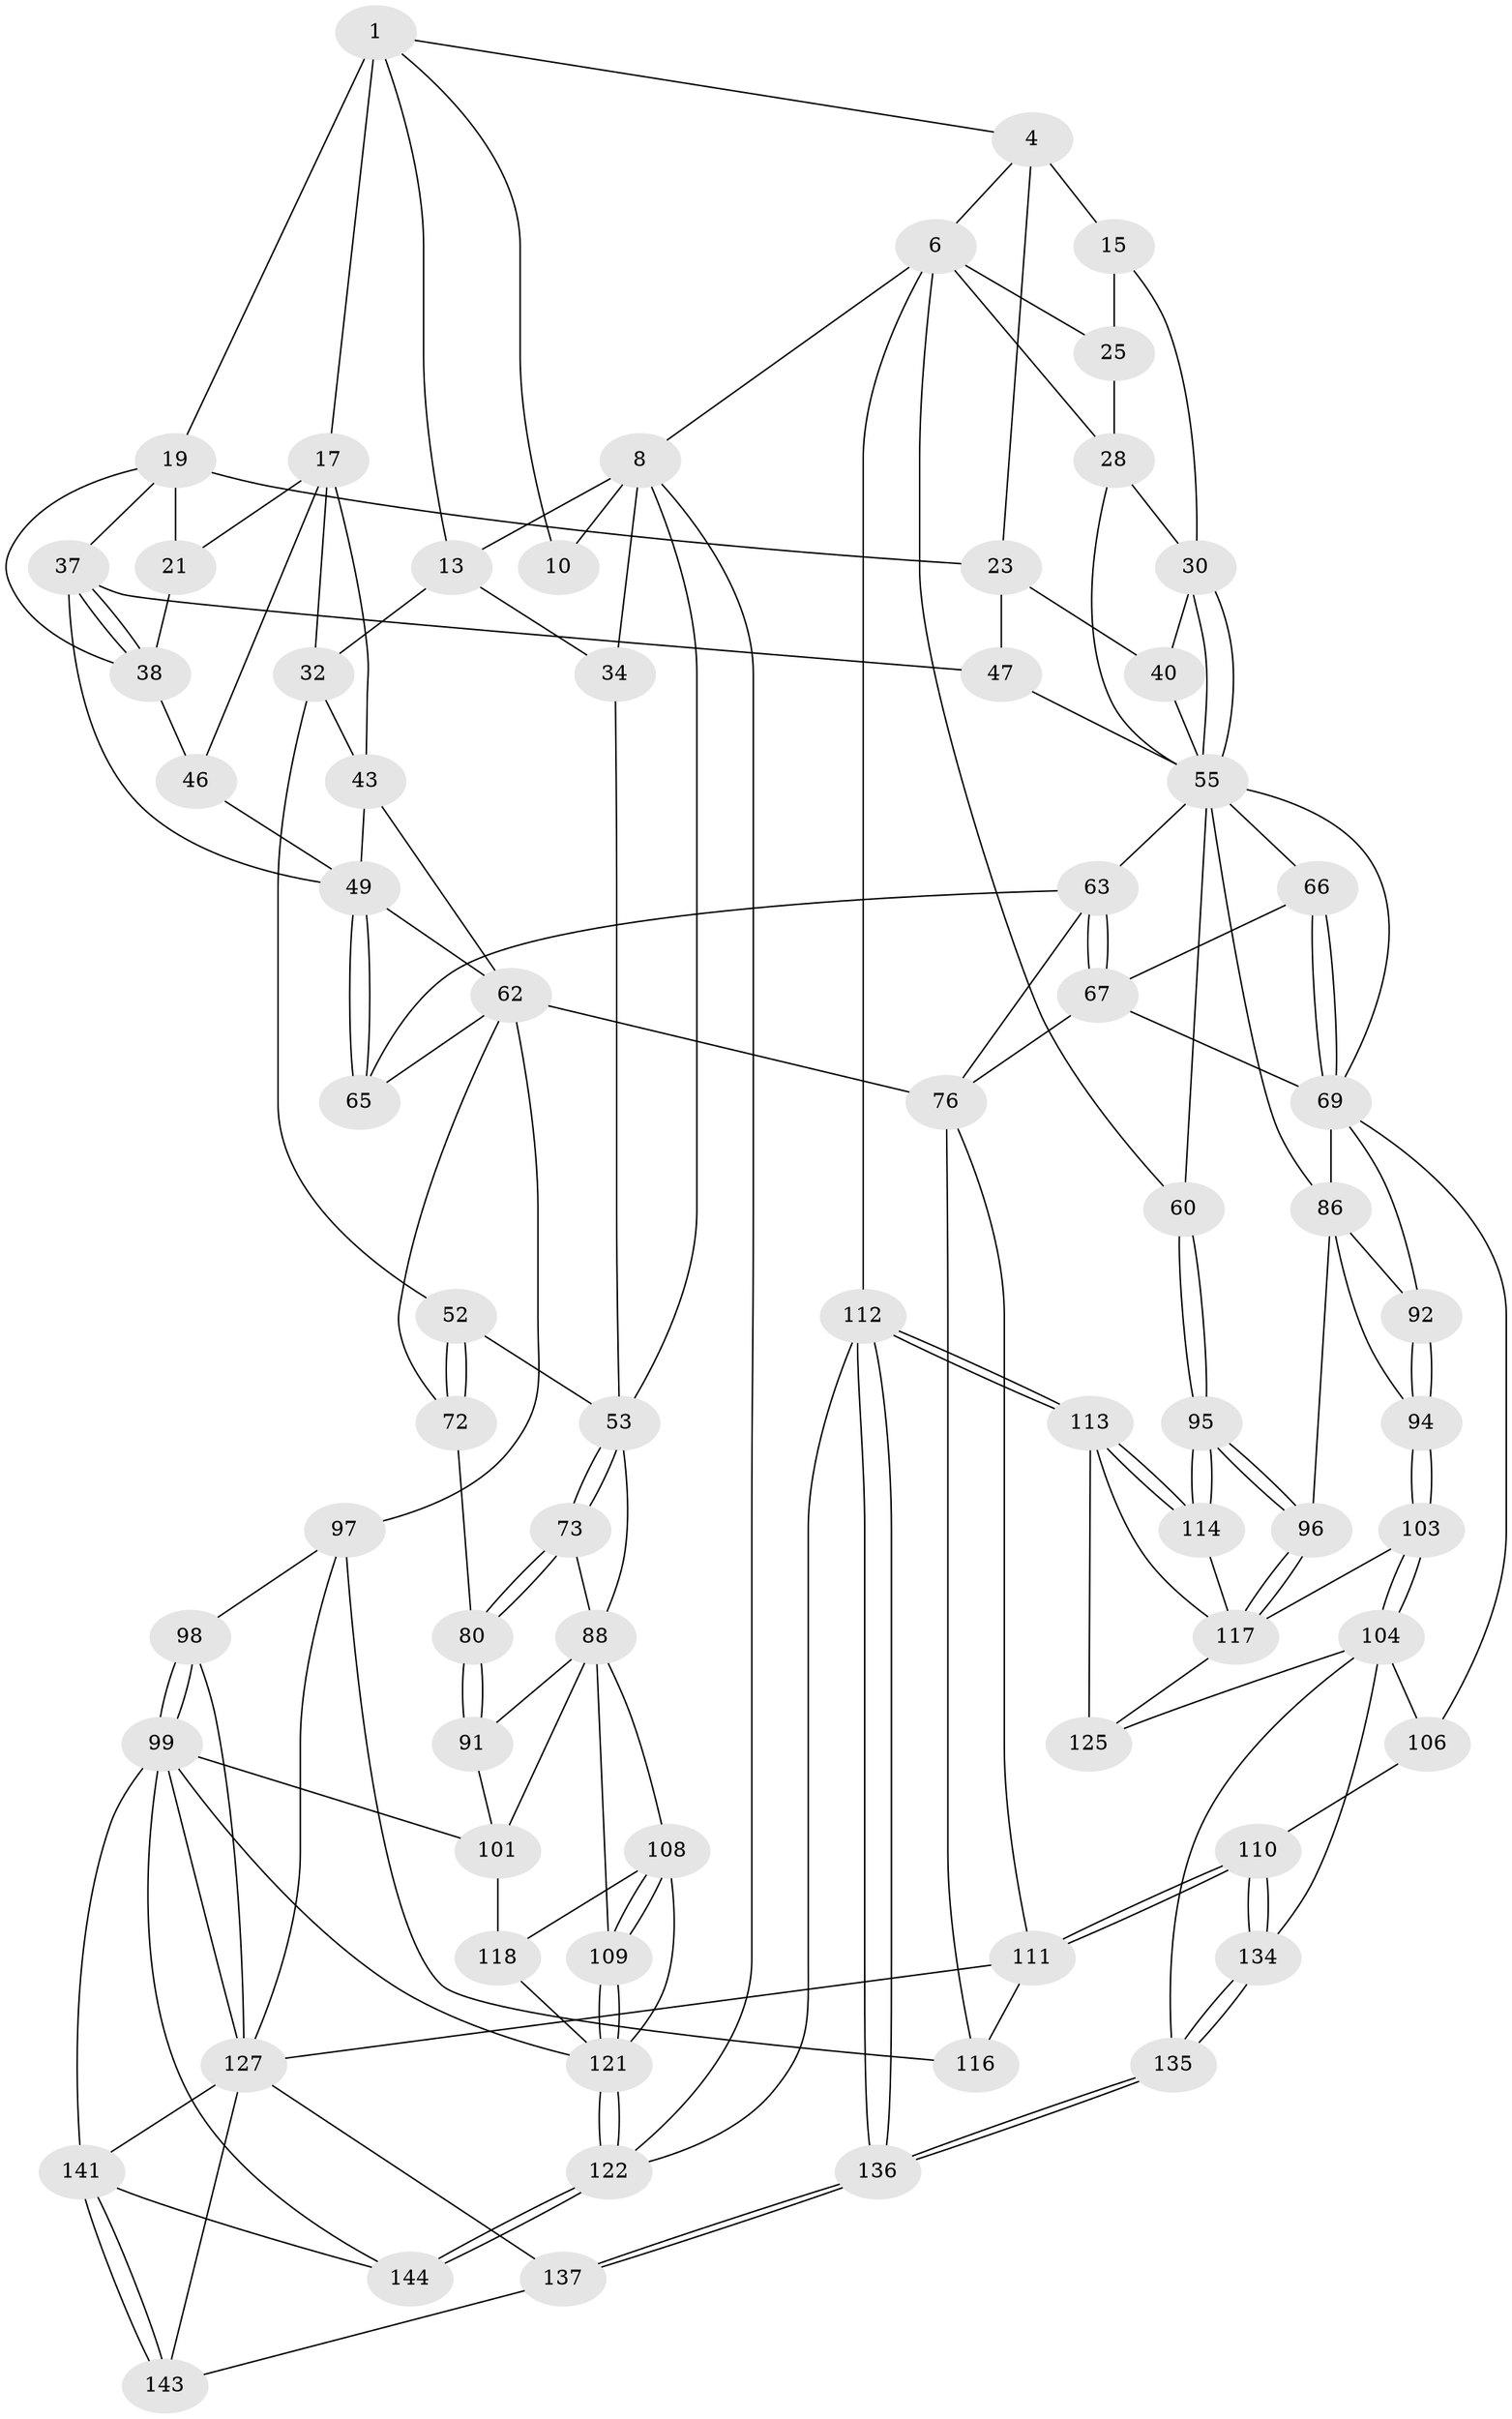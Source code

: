 // original degree distribution, {3: 0.013888888888888888, 4: 0.19444444444444445, 6: 0.18055555555555555, 5: 0.6111111111111112}
// Generated by graph-tools (version 1.1) at 2025/17/03/09/25 04:17:04]
// undirected, 72 vertices, 171 edges
graph export_dot {
graph [start="1"]
  node [color=gray90,style=filled];
  1 [pos="+0.3313728747306307+0",super="+2+11"];
  4 [pos="+0.6682435355596176+0",super="+5+16"];
  6 [pos="+1+0",super="+7"];
  8 [pos="+0+0",super="+9+36"];
  10 [pos="+0.14027929288813262+0"];
  13 [pos="+0.15203648229461444+0.08922175692897094",super="+33"];
  15 [pos="+0.7720882630267117+0.10631105335234373",super="+26"];
  17 [pos="+0.3401661881243524+0.10305086384213949",super="+18+22"];
  19 [pos="+0.566315772119001+0.042254169901335334",super="+20+24"];
  21 [pos="+0.44415049251998867+0.13833038715149643"];
  23 [pos="+0.6086156651442503+0.10815929528036994",super="+41"];
  25 [pos="+0.9001770447271497+0.07222420174978104"];
  28 [pos="+0.998816720898374+0.2006553388271692",super="+29"];
  30 [pos="+0.8153974967862018+0.18584794726928125",super="+31"];
  32 [pos="+0.1984910961991649+0.23592851813364882",super="+45"];
  34 [pos="+0.020564920104298508+0.16570207830987274",super="+35"];
  37 [pos="+0.5826212539352547+0.21402690644275268",super="+48"];
  38 [pos="+0.500590945418496+0.19987405264639058",super="+39"];
  40 [pos="+0.7623382229694978+0.21321203506344089"];
  43 [pos="+0.3036219313768704+0.25354006931296935",super="+44"];
  46 [pos="+0.44595006760779615+0.21668102827656316"];
  47 [pos="+0.6518089460812524+0.2755081739536409"];
  49 [pos="+0.49587963402886026+0.33953695389418054",super="+50"];
  52 [pos="+0.23252087811304772+0.3639632952729871"];
  53 [pos="+0.17475333160486015+0.3724224350504843",super="+54"];
  55 [pos="+0.857992941288332+0.21766922137391023",super="+56"];
  60 [pos="+1+0.4905652400375962"];
  62 [pos="+0.3529153619539625+0.3579983896848336",super="+70"];
  63 [pos="+0.6489989855258963+0.454134538848258",super="+64"];
  65 [pos="+0.5547097537885262+0.4448463941931562"];
  66 [pos="+0.7469661628658173+0.4952770807827865"];
  67 [pos="+0.706952724422593+0.4884189623591736",super="+81"];
  69 [pos="+0.7616610169622561+0.5040150090892305",super="+83"];
  72 [pos="+0.302340044880314+0.5703360125013154"];
  73 [pos="+0.1266724279794372+0.5880147650643506",super="+74"];
  76 [pos="+0.5174467673855616+0.6746828119766777",super="+77+82"];
  80 [pos="+0.29243066257443867+0.5748694351587503"];
  86 [pos="+0.8409208825894665+0.6485932647901881",super="+87+93"];
  88 [pos="+0.09112543106404586+0.6351463726385997",super="+89"];
  91 [pos="+0.1520859086373118+0.7019987475080399"];
  92 [pos="+0.7378521446997371+0.6862338239702558"];
  94 [pos="+0.8144599458303362+0.7380813940922628"];
  95 [pos="+1+0.6446474479478697"];
  96 [pos="+1+0.6467901523083732"];
  97 [pos="+0.3693636852098246+0.7339621887674279",super="+120"];
  98 [pos="+0.30556873402024026+0.7850697976291813"];
  99 [pos="+0.22757461340102336+0.8265607782639575",super="+100"];
  101 [pos="+0.19310159647854971+0.8110200882861179",super="+102"];
  103 [pos="+0.8172945457645766+0.7945231952485977"];
  104 [pos="+0.7861345248035936+0.8340686109973248",super="+105+126"];
  106 [pos="+0.6740787475754885+0.8103802420727668"];
  108 [pos="+0.038740169082533985+0.7985345413101445",super="+119"];
  109 [pos="+0+0.7272782475393192"];
  110 [pos="+0.6131237391702827+0.8659828015330724"];
  111 [pos="+0.559508435997973+0.8589816611812078",super="+115"];
  112 [pos="+1+1"];
  113 [pos="+1+1",super="+132"];
  114 [pos="+1+0.6868593359976134"];
  116 [pos="+0.5103766392402642+0.854464809593572"];
  117 [pos="+0.938719872410656+0.819464250767005",super="+124"];
  118 [pos="+0.08669226420951151+0.851332055990107"];
  121 [pos="+0+0.8826226171728585",super="+123"];
  122 [pos="+0+1"];
  125 [pos="+0.9156296448920034+0.9173243921832084"];
  127 [pos="+0.4369199237454029+0.8869797346840456",super="+128+133"];
  134 [pos="+0.7256408948908302+1"];
  135 [pos="+0.7265986685386548+1"];
  136 [pos="+0.7177112538680495+1"];
  137 [pos="+0.5257964695156053+1"];
  141 [pos="+0.30955985186400325+1",super="+142"];
  143 [pos="+0.35816074134416626+1"];
  144 [pos="+0.140026956969896+1"];
  1 -- 19;
  1 -- 4;
  1 -- 17 [weight=2];
  1 -- 10;
  1 -- 13;
  4 -- 6;
  4 -- 15 [weight=2];
  4 -- 23;
  6 -- 25;
  6 -- 112;
  6 -- 8;
  6 -- 28;
  6 -- 60;
  8 -- 122;
  8 -- 10;
  8 -- 34 [weight=2];
  8 -- 13;
  8 -- 53;
  13 -- 32;
  13 -- 34;
  15 -- 25;
  15 -- 30;
  17 -- 32;
  17 -- 43;
  17 -- 21;
  17 -- 46;
  19 -- 21;
  19 -- 38;
  19 -- 37;
  19 -- 23;
  21 -- 38;
  23 -- 40;
  23 -- 47;
  25 -- 28;
  28 -- 55;
  28 -- 30;
  30 -- 55;
  30 -- 55;
  30 -- 40;
  32 -- 52;
  32 -- 43;
  34 -- 53;
  37 -- 38;
  37 -- 38;
  37 -- 49;
  37 -- 47;
  38 -- 46;
  40 -- 55;
  43 -- 62;
  43 -- 49;
  46 -- 49;
  47 -- 55;
  49 -- 65;
  49 -- 65;
  49 -- 62;
  52 -- 53;
  52 -- 72;
  52 -- 72;
  53 -- 73 [weight=2];
  53 -- 73;
  53 -- 88;
  55 -- 66;
  55 -- 69;
  55 -- 86;
  55 -- 60;
  55 -- 63;
  60 -- 95;
  60 -- 95;
  62 -- 65;
  62 -- 97;
  62 -- 72;
  62 -- 76;
  63 -- 67;
  63 -- 67;
  63 -- 65;
  63 -- 76;
  66 -- 67;
  66 -- 69;
  66 -- 69;
  67 -- 76;
  67 -- 69;
  69 -- 86;
  69 -- 106;
  69 -- 92;
  72 -- 80;
  73 -- 80;
  73 -- 80;
  73 -- 88;
  76 -- 116;
  76 -- 111;
  80 -- 91;
  80 -- 91;
  86 -- 92;
  86 -- 96;
  86 -- 94;
  88 -- 91;
  88 -- 101;
  88 -- 108;
  88 -- 109;
  91 -- 101;
  92 -- 94;
  92 -- 94;
  94 -- 103;
  94 -- 103;
  95 -- 96;
  95 -- 96;
  95 -- 114;
  95 -- 114;
  96 -- 117;
  96 -- 117;
  97 -- 98;
  97 -- 116;
  97 -- 127;
  98 -- 99;
  98 -- 99;
  98 -- 127;
  99 -- 127;
  99 -- 144;
  99 -- 101;
  99 -- 141;
  99 -- 121;
  101 -- 118;
  103 -- 104;
  103 -- 104;
  103 -- 117;
  104 -- 106;
  104 -- 134;
  104 -- 125;
  104 -- 135;
  106 -- 110;
  108 -- 109;
  108 -- 109;
  108 -- 118;
  108 -- 121;
  109 -- 121;
  109 -- 121;
  110 -- 111;
  110 -- 111;
  110 -- 134;
  110 -- 134;
  111 -- 116;
  111 -- 127;
  112 -- 113;
  112 -- 113;
  112 -- 136;
  112 -- 136;
  112 -- 122;
  113 -- 114;
  113 -- 114;
  113 -- 117;
  113 -- 125;
  114 -- 117;
  117 -- 125;
  118 -- 121;
  121 -- 122;
  121 -- 122;
  122 -- 144;
  122 -- 144;
  127 -- 143;
  127 -- 141;
  127 -- 137;
  134 -- 135;
  134 -- 135;
  135 -- 136;
  135 -- 136;
  136 -- 137;
  136 -- 137;
  137 -- 143;
  141 -- 143;
  141 -- 143;
  141 -- 144;
}

